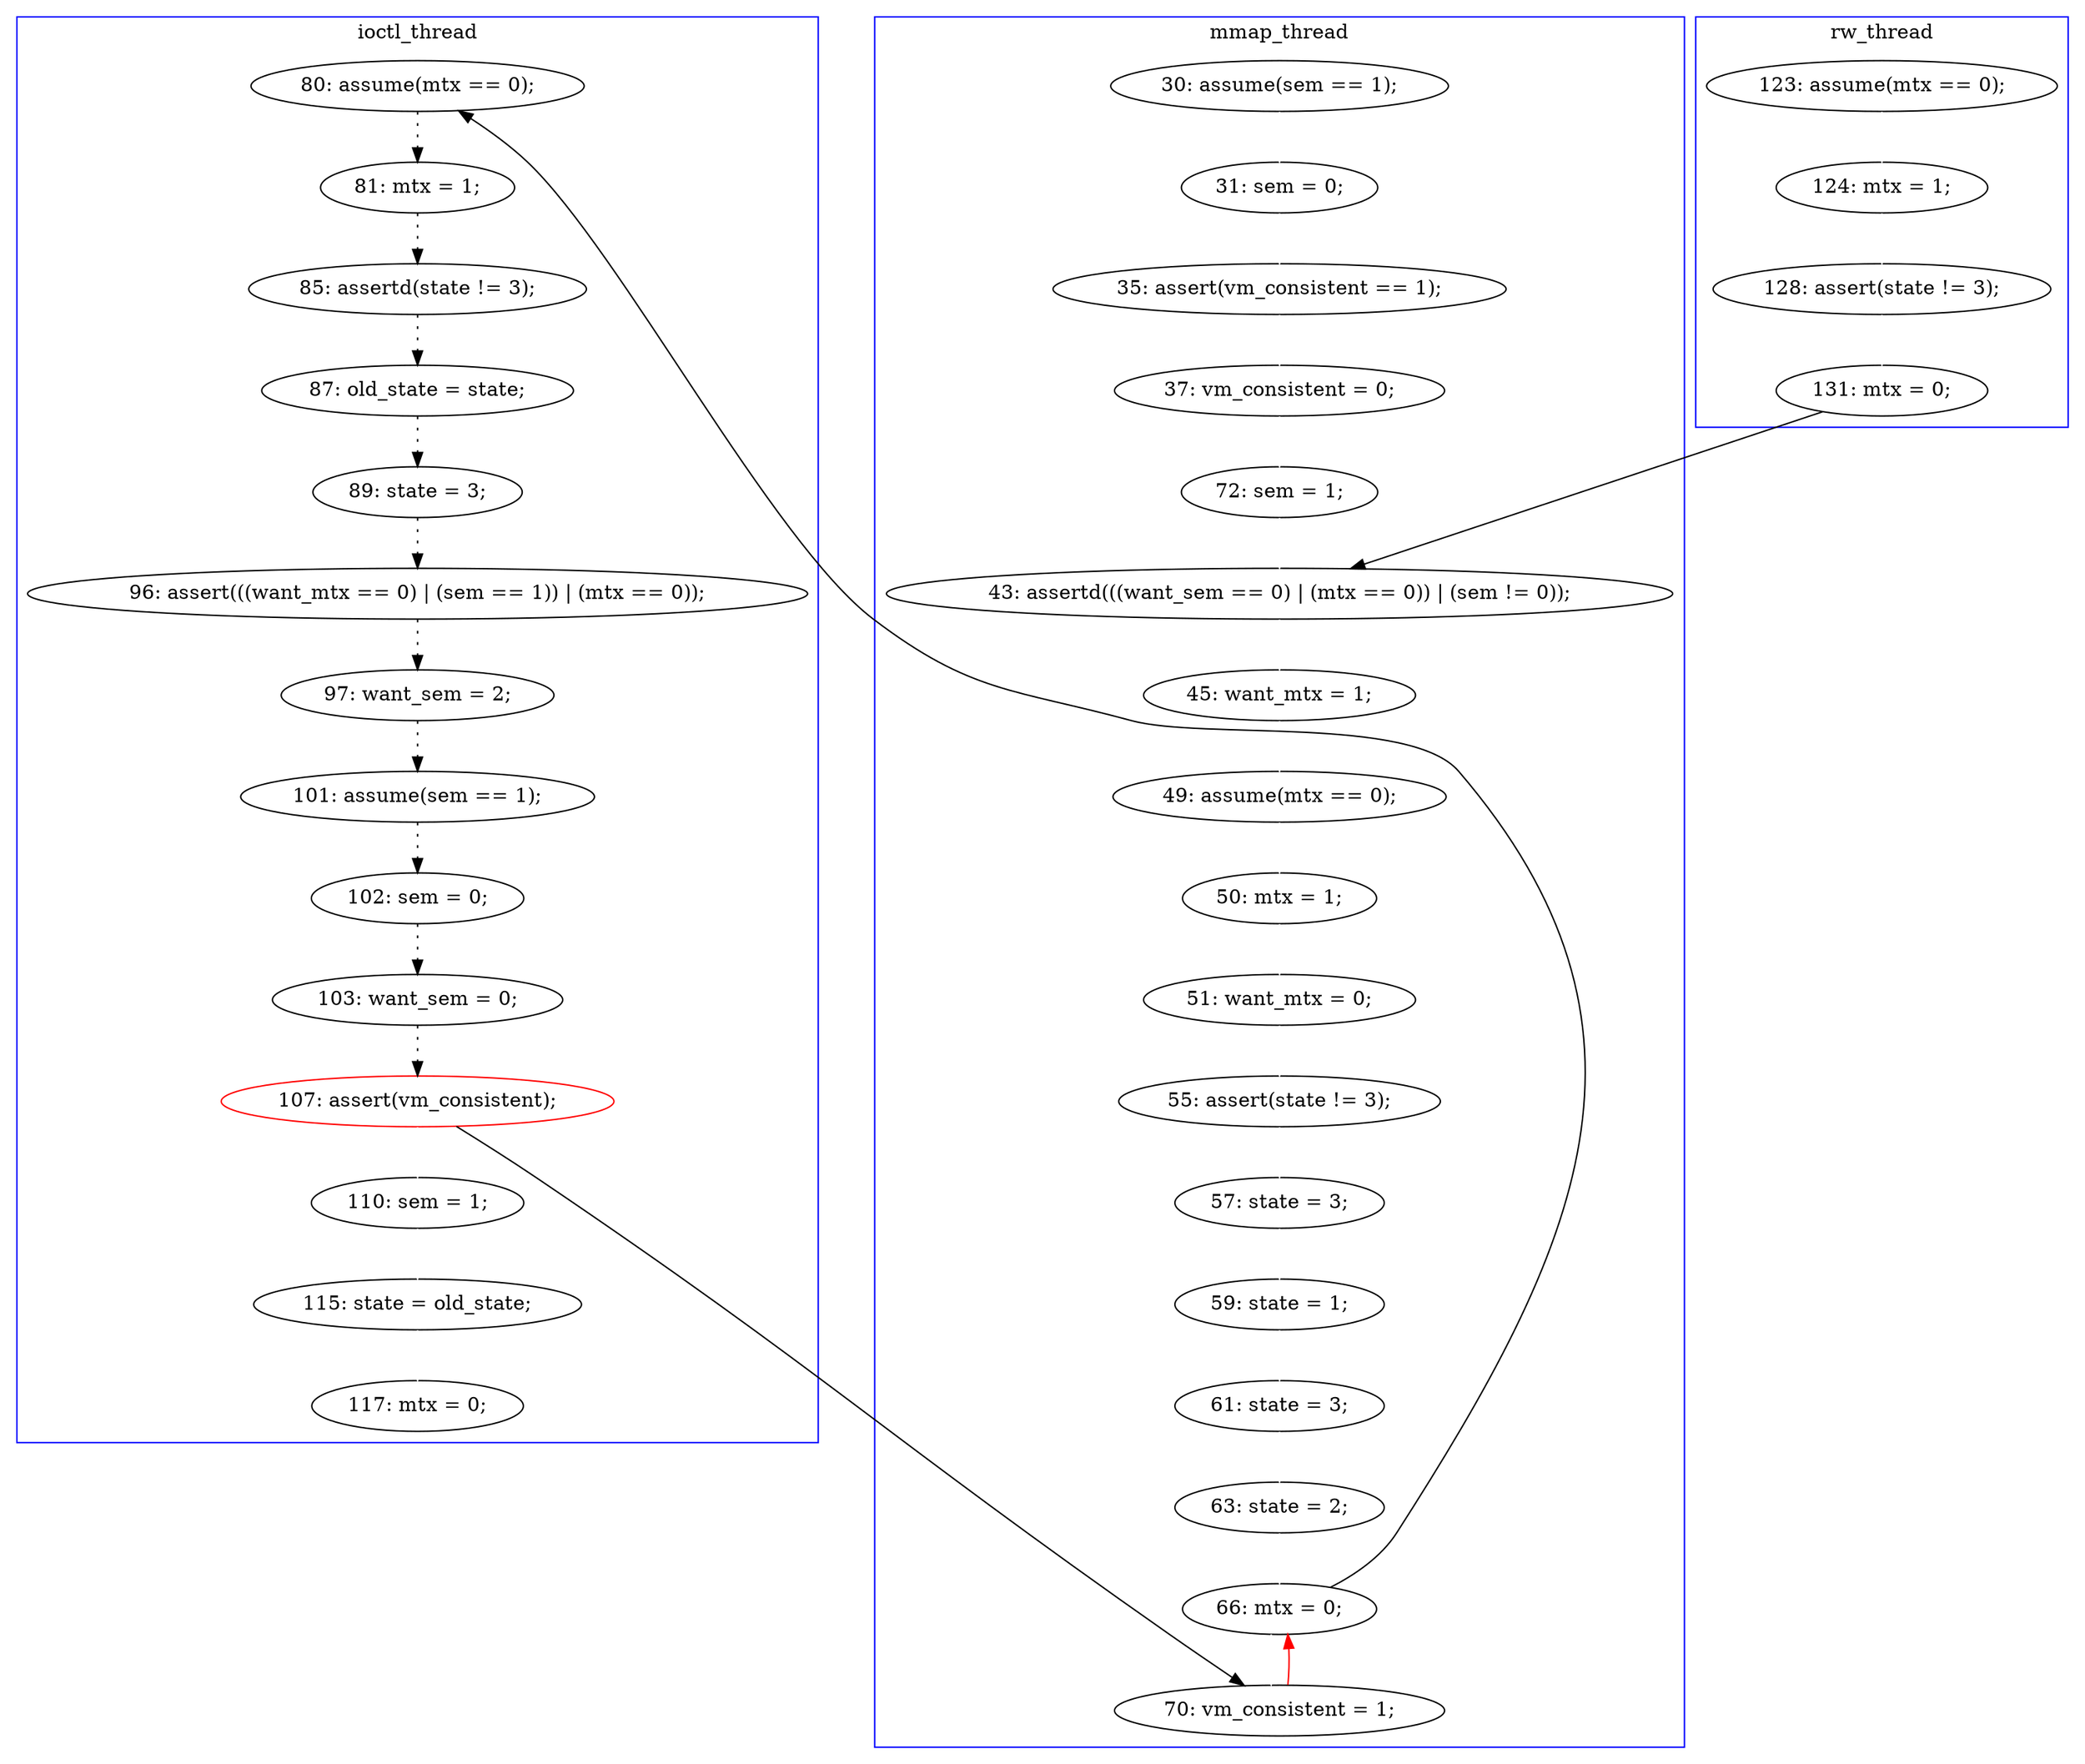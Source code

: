 digraph Counterexample {
	22 -> 23 [color = black, style = solid, constraint = false]
	11 -> 12 [color = white, style = solid]
	16 -> 18 [color = white, style = solid]
	19 -> 20 [color = white, style = solid]
	24 -> 25 [color = white, style = solid]
	47 -> 33 [color = red, style = solid, constraint = false]
	44 -> 45 [color = black, style = dotted]
	29 -> 30 [color = white, style = solid]
	45 -> 46 [color = black, style = dotted]
	46 -> 47 [color = black, style = solid, constraint = false]
	46 -> 48 [color = white, style = solid]
	31 -> 32 [color = white, style = solid]
	25 -> 26 [color = white, style = solid]
	35 -> 36 [color = black, style = dotted]
	12 -> 15 [color = white, style = solid]
	30 -> 31 [color = white, style = solid]
	48 -> 50 [color = white, style = solid]
	20 -> 21 [color = white, style = solid]
	36 -> 37 [color = black, style = dotted]
	33 -> 35 [color = black, style = solid, constraint = false]
	50 -> 56 [color = white, style = solid]
	18 -> 23 [color = white, style = solid]
	41 -> 42 [color = black, style = dotted]
	28 -> 29 [color = white, style = solid]
	38 -> 39 [color = black, style = dotted]
	33 -> 47 [color = white, style = solid]
	21 -> 22 [color = white, style = solid]
	15 -> 16 [color = white, style = solid]
	32 -> 33 [color = white, style = solid]
	42 -> 43 [color = black, style = dotted]
	23 -> 24 [color = white, style = solid]
	43 -> 44 [color = black, style = dotted]
	26 -> 27 [color = white, style = solid]
	27 -> 28 [color = white, style = solid]
	39 -> 41 [color = black, style = dotted]
	37 -> 38 [color = black, style = dotted]
	subgraph cluster3 {
		label = rw_thread
		color = blue
		22  [label = "131: mtx = 0;"]
		21  [label = "128: assert(state != 3);"]
		19  [label = "123: assume(mtx == 0);"]
		20  [label = "124: mtx = 1;"]
	}
	subgraph cluster2 {
		label = ioctl_thread
		color = blue
		44  [label = "102: sem = 0;"]
		42  [label = "97: want_sem = 2;"]
		41  [label = "96: assert(((want_mtx == 0) | (sem == 1)) | (mtx == 0));"]
		37  [label = "85: assertd(state != 3);"]
		36  [label = "81: mtx = 1;"]
		48  [label = "110: sem = 1;"]
		46  [label = "107: assert(vm_consistent);", color = red]
		35  [label = "80: assume(mtx == 0);"]
		50  [label = "115: state = old_state;"]
		45  [label = "103: want_sem = 0;"]
		38  [label = "87: old_state = state;"]
		43  [label = "101: assume(sem == 1);"]
		56  [label = "117: mtx = 0;"]
		39  [label = "89: state = 3;"]
	}
	subgraph cluster1 {
		label = mmap_thread
		color = blue
		27  [label = "51: want_mtx = 0;"]
		11  [label = "30: assume(sem == 1);"]
		31  [label = "61: state = 3;"]
		47  [label = "70: vm_consistent = 1;"]
		25  [label = "49: assume(mtx == 0);"]
		23  [label = "43: assertd(((want_sem == 0) | (mtx == 0)) | (sem != 0));"]
		26  [label = "50: mtx = 1;"]
		15  [label = "35: assert(vm_consistent == 1);"]
		16  [label = "37: vm_consistent = 0;"]
		30  [label = "59: state = 1;"]
		29  [label = "57: state = 3;"]
		32  [label = "63: state = 2;"]
		24  [label = "45: want_mtx = 1;"]
		28  [label = "55: assert(state != 3);"]
		12  [label = "31: sem = 0;"]
		18  [label = "72: sem = 1;"]
		33  [label = "66: mtx = 0;"]
	}
}
